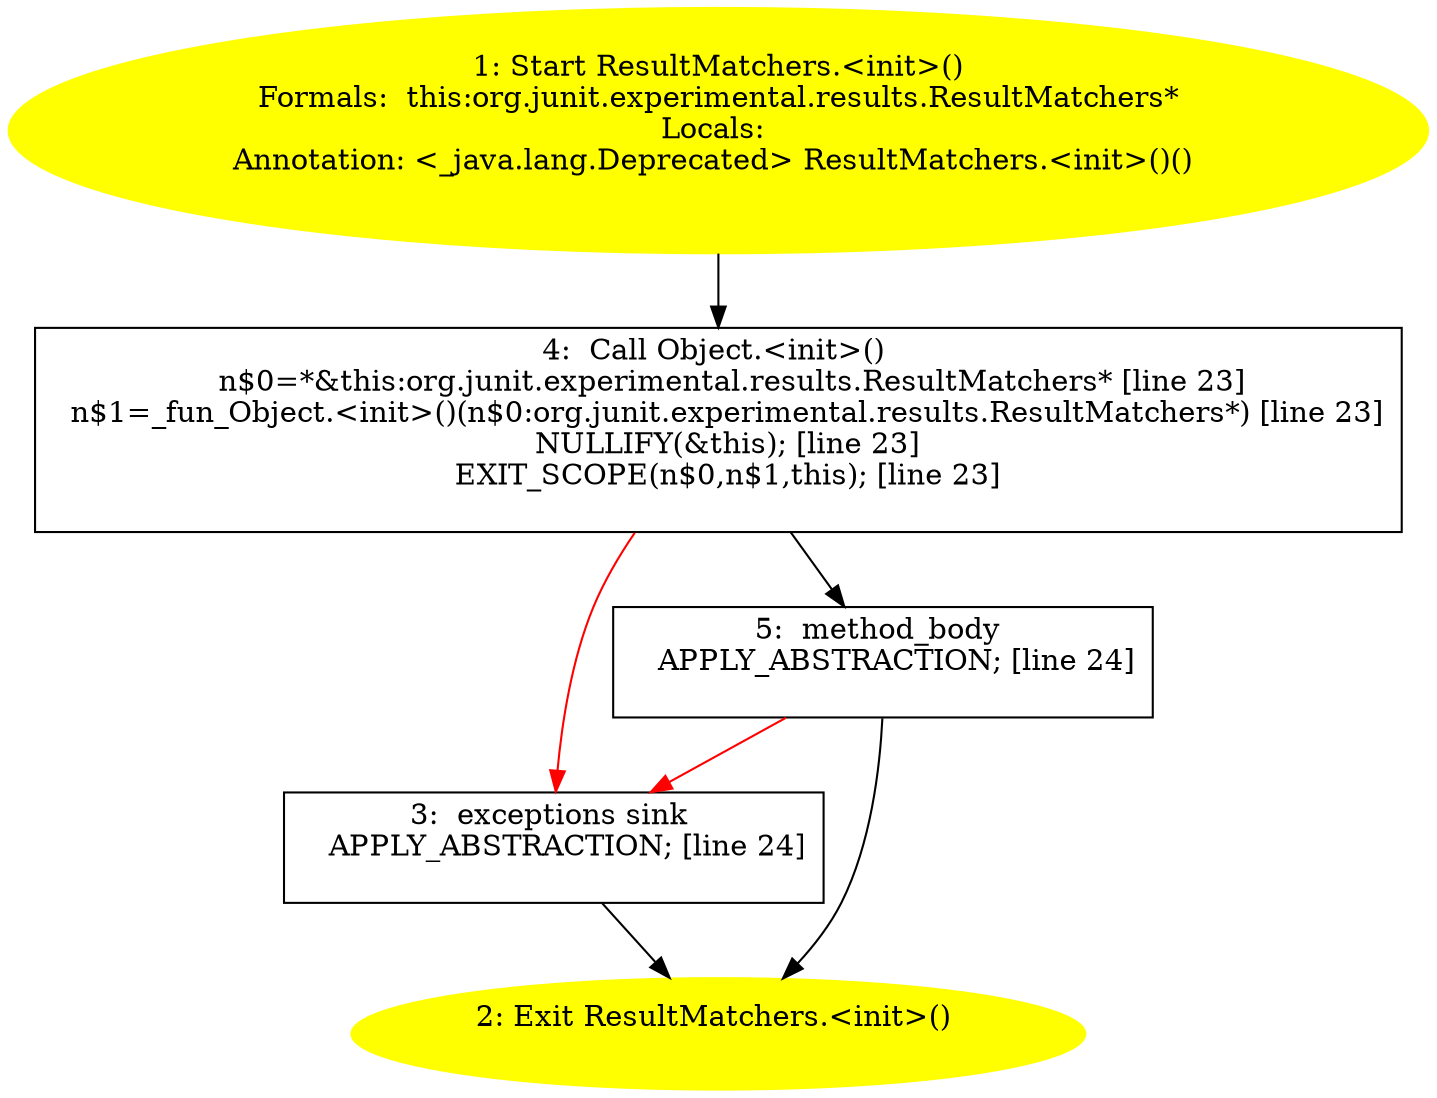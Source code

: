 /* @generated */
digraph cfg {
"org.junit.experimental.results.ResultMatchers.<init>().190a3ddb6abd301fd5d67d8aaa1cc897_1" [label="1: Start ResultMatchers.<init>()\nFormals:  this:org.junit.experimental.results.ResultMatchers*\nLocals: \nAnnotation: <_java.lang.Deprecated> ResultMatchers.<init>()() \n  " color=yellow style=filled]
	

	 "org.junit.experimental.results.ResultMatchers.<init>().190a3ddb6abd301fd5d67d8aaa1cc897_1" -> "org.junit.experimental.results.ResultMatchers.<init>().190a3ddb6abd301fd5d67d8aaa1cc897_4" ;
"org.junit.experimental.results.ResultMatchers.<init>().190a3ddb6abd301fd5d67d8aaa1cc897_2" [label="2: Exit ResultMatchers.<init>() \n  " color=yellow style=filled]
	

"org.junit.experimental.results.ResultMatchers.<init>().190a3ddb6abd301fd5d67d8aaa1cc897_3" [label="3:  exceptions sink \n   APPLY_ABSTRACTION; [line 24]\n " shape="box"]
	

	 "org.junit.experimental.results.ResultMatchers.<init>().190a3ddb6abd301fd5d67d8aaa1cc897_3" -> "org.junit.experimental.results.ResultMatchers.<init>().190a3ddb6abd301fd5d67d8aaa1cc897_2" ;
"org.junit.experimental.results.ResultMatchers.<init>().190a3ddb6abd301fd5d67d8aaa1cc897_4" [label="4:  Call Object.<init>() \n   n$0=*&this:org.junit.experimental.results.ResultMatchers* [line 23]\n  n$1=_fun_Object.<init>()(n$0:org.junit.experimental.results.ResultMatchers*) [line 23]\n  NULLIFY(&this); [line 23]\n  EXIT_SCOPE(n$0,n$1,this); [line 23]\n " shape="box"]
	

	 "org.junit.experimental.results.ResultMatchers.<init>().190a3ddb6abd301fd5d67d8aaa1cc897_4" -> "org.junit.experimental.results.ResultMatchers.<init>().190a3ddb6abd301fd5d67d8aaa1cc897_5" ;
	 "org.junit.experimental.results.ResultMatchers.<init>().190a3ddb6abd301fd5d67d8aaa1cc897_4" -> "org.junit.experimental.results.ResultMatchers.<init>().190a3ddb6abd301fd5d67d8aaa1cc897_3" [color="red" ];
"org.junit.experimental.results.ResultMatchers.<init>().190a3ddb6abd301fd5d67d8aaa1cc897_5" [label="5:  method_body \n   APPLY_ABSTRACTION; [line 24]\n " shape="box"]
	

	 "org.junit.experimental.results.ResultMatchers.<init>().190a3ddb6abd301fd5d67d8aaa1cc897_5" -> "org.junit.experimental.results.ResultMatchers.<init>().190a3ddb6abd301fd5d67d8aaa1cc897_2" ;
	 "org.junit.experimental.results.ResultMatchers.<init>().190a3ddb6abd301fd5d67d8aaa1cc897_5" -> "org.junit.experimental.results.ResultMatchers.<init>().190a3ddb6abd301fd5d67d8aaa1cc897_3" [color="red" ];
}
